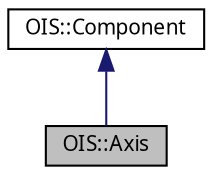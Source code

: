 digraph G
{
  edge [fontname="FreeSans.ttf",fontsize=10,labelfontname="FreeSans.ttf",labelfontsize=10];
  node [fontname="FreeSans.ttf",fontsize=10,shape=record];
  Node1 [label="OIS::Axis",height=0.2,width=0.4,color="black", fillcolor="grey75", style="filled" fontcolor="black"];
  Node2 -> Node1 [dir=back,color="midnightblue",fontsize=10,style="solid",fontname="FreeSans.ttf"];
  Node2 [label="OIS::Component",height=0.2,width=0.4,color="black", fillcolor="white", style="filled",URL="$structOIS_1_1Component.html",tooltip="Base of all device components (button, axis, etc)."];
}
